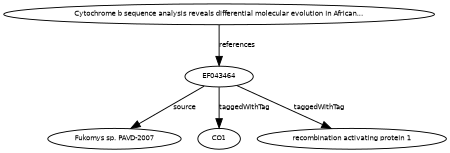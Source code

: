digraph G {
size="3,3";
node [fontsize=7, fontname="Helvetica"];
edge [fontsize=7, fontname="Helvetica"];
node0 [label="EF043464", width=0.27433100247,height=0.27433100247];
node1 [label="Cytochrome b sequence analysis reveals differential molecular evolution in African...", width=0.27433100247,height=0.27433100247];
node2 [label="Fukomys sp. PAVD-2007", width=0.27433100247,height=0.27433100247];
node3 [label="CO1", width=0.27433100247,height=0.27433100247];
node4 [label="recombination activating protein 1", width=0.27433100247,height=0.27433100247];
node1 -> node0 [label="references"];
node0 -> node2 [label="source"];
node0 -> node3 [label="taggedWithTag"];
node0 -> node4 [label="taggedWithTag"];
}

